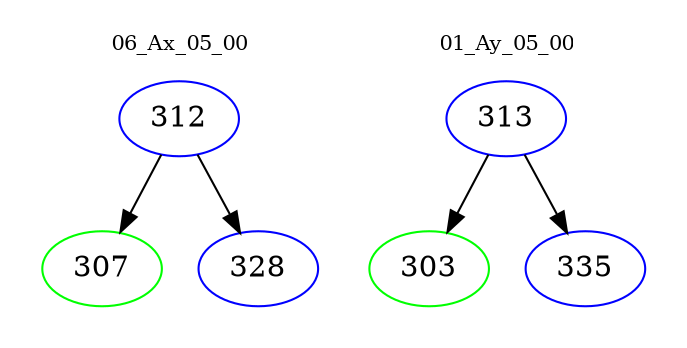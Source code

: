digraph{
subgraph cluster_0 {
color = white
label = "06_Ax_05_00";
fontsize=10;
T0_312 [label="312", color="blue"]
T0_312 -> T0_307 [color="black"]
T0_307 [label="307", color="green"]
T0_312 -> T0_328 [color="black"]
T0_328 [label="328", color="blue"]
}
subgraph cluster_1 {
color = white
label = "01_Ay_05_00";
fontsize=10;
T1_313 [label="313", color="blue"]
T1_313 -> T1_303 [color="black"]
T1_303 [label="303", color="green"]
T1_313 -> T1_335 [color="black"]
T1_335 [label="335", color="blue"]
}
}
